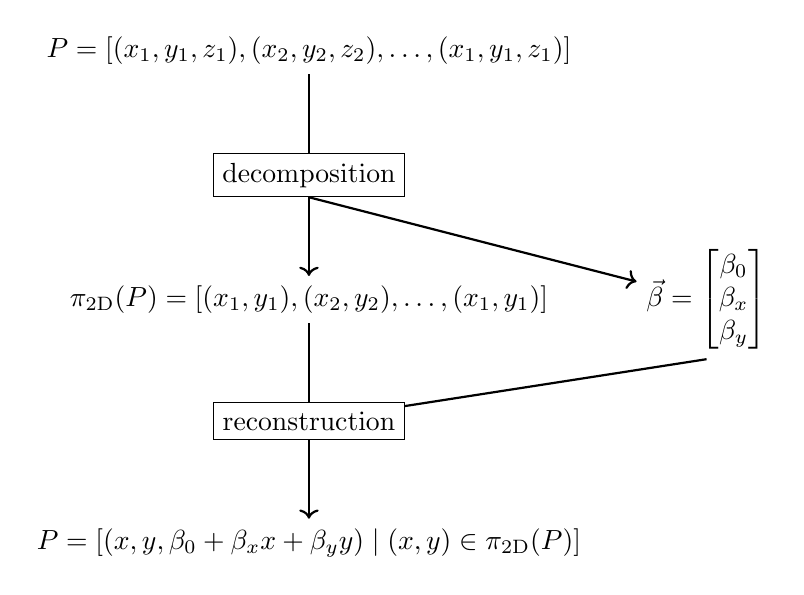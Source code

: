 \begin{tikzpicture}
  \node[](3d) at (0, 0) {$P = [(x_1, y_1, z_1), (x_2, y_2, z_2), \dots, (x_1, y_1, z_1)]$};
  \node[below=of 3d,draw](split) {decomposition};
  \node[below=of split](2d) {$\pi_{\mathrm{2D}}(P) = [(x_1, y_1), (x_2, y_2), \dots, (x_1, y_1)]$};
  \node[below=of split,right=of 2d](plane) {$\vec{\beta} = \begin{bmatrix}\beta_0 \\ \beta_x \\ \beta_y\end{bmatrix}$};
  \draw[-,thick] (3d) -- (split);
  \draw[->, thick] (split.south) -- (2d);
  \draw[->, thick] (split.south) -- (plane);

  \node[below=of 2d,draw](split2) {reconstruction};
  \node[below=of split2](reconstruction) {$P = [(x, y, \beta_0 + \beta_x x + \beta_y y) \mid (x, y) \in \pi_{\mathrm{2D}}(P)]$};
  \draw[->,thick] (split2) -- (reconstruction);
  \draw[-, thick] (plane.south) -- (split2);
  \draw[-, thick] (2d.south) -- (split2);
\end{tikzpicture}
